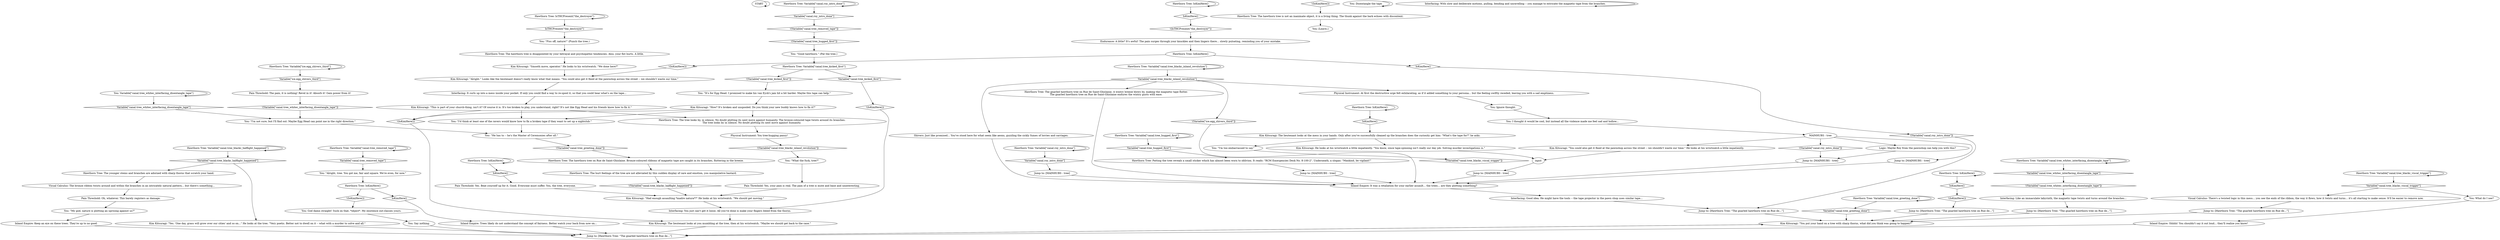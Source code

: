 # CANAL / HAWTHORN
# The hawthorn tree on Rue de Saint-Ghislaine. A reel of bronze magnetic tape is caught in its branches. It's a part of Egg Head's "make the music harder core" task. Interfacing White Check to get it.
# ==================================================
digraph G {
	  0 [label="START"];
	  1 [label="input"];
	  2 [label="Hawthorn Tree: Variable[\"canal.roy_intro_done\"]"];
	  3 [label="Variable[\"canal.roy_intro_done\"]", shape=diamond];
	  4 [label="!(Variable[\"canal.roy_intro_done\"])", shape=diamond];
	  5 [label="Kim Kitsuragi: \"Smooth move, operator.\" He looks to his wristwatch. \"We done here?\""];
	  6 [label="Hawthorn Tree: IsTHCPresent(\"the_destroyer\")"];
	  7 [label="IsTHCPresent(\"the_destroyer\")", shape=diamond];
	  8 [label="!(IsTHCPresent(\"the_destroyer\"))", shape=diamond];
	  9 [label="Kim Kitsuragi: \"Had enough assaulting *madre natura*?\" He looks at his wristwatch. \"We should get moving.\""];
	  10 [label="Hawthorn Tree: IsKimHere()"];
	  11 [label="IsKimHere()", shape=diamond];
	  12 [label="!(IsKimHere())", shape=diamond];
	  13 [label="Hawthorn Tree: The hurt feelings of the tree are not alleviated by this sudden display of care and emotion, you manipulative bastard."];
	  14 [label="Hawthorn Tree: Variable[\"ice.egg_shivers_third\"]"];
	  15 [label="Variable[\"ice.egg_shivers_third\"]", shape=diamond];
	  16 [label="!(Variable[\"ice.egg_shivers_third\"])", shape=diamond];
	  17 [label="You: \"Alright, tree. You got me, fair and square. We're even, for now.\""];
	  18 [label="Jump to: [Hawthorn Tree: \"The gnarled hawthorn tree on Rue de...\"]"];
	  19 [label="Jump to: [MAINHUBS - tree]"];
	  20 [label="Interfacing: Good idea. He might have the tools -- the tape projector in the pawn shop uses similar tape..."];
	  21 [label="Hawthorn Tree: Variable[\"canal.tree_blackc_inland_revolution\"]"];
	  22 [label="Variable[\"canal.tree_blackc_inland_revolution\"]", shape=diamond];
	  23 [label="!(Variable[\"canal.tree_blackc_inland_revolution\"])", shape=diamond];
	  24 [label="Hawthorn Tree: Variable[\"canal.tree_removed_tape\"]"];
	  25 [label="Variable[\"canal.tree_removed_tape\"]", shape=diamond];
	  26 [label="!(Variable[\"canal.tree_removed_tape\"])", shape=diamond];
	  27 [label="Logic: Maybe Roy from the pawnshop can help you with this?"];
	  28 [label="You: \"Good hawthorn.\" (Pat the tree.)"];
	  29 [label="Hawthorn Tree: The hawthorn tree is not an inanimate object, it is a living thing. The thunk against the bark echoes with discontent."];
	  30 [label="Inland Empire: Keep an eye on these trees. They're up to no good."];
	  31 [label="Hawthorn Tree: IsKimHere()"];
	  32 [label="IsKimHere()", shape=diamond];
	  33 [label="!(IsKimHere())", shape=diamond];
	  34 [label="Kim Kitsuragi: \"Yes. 'One day, grass will grow over our cities' and so on...\" He looks at the tree. \"Very poetic. Better not to dwell on it -- what with a murder to solve and all.\""];
	  35 [label="You: God damn straight! Suck on that, *object*. My existence out-classes yours."];
	  36 [label="Inland Empire: Trees likely do not understand the concept of fairness. Better watch your back from now on..."];
	  37 [label="Kim Kitsuragi: The lieutenant looks at you mumbling at the tree, then at his wristwatch. \"Maybe we should get back to the case.\""];
	  38 [label="Jump to: [MAINHUBS - tree]"];
	  39 [label="You: Disentangle the tape."];
	  40 [label="You: Variable[\"canal.tree_whitec_interfacing_disentangle_tape\"]"];
	  41 [label="Variable[\"canal.tree_whitec_interfacing_disentangle_tape\"]", shape=diamond];
	  42 [label="!(Variable[\"canal.tree_whitec_interfacing_disentangle_tape\"])", shape=diamond];
	  43 [label="Hawthorn Tree: Variable[\"canal.tree_blackc_halflight_happened\"]"];
	  44 [label="Variable[\"canal.tree_blackc_halflight_happened\"]", shape=diamond];
	  45 [label="!(Variable[\"canal.tree_blackc_halflight_happened\"])", shape=diamond];
	  46 [label="Hawthorn Tree: The younger stems and branches are adorned with sharp thorns that scratch your hand."];
	  47 [label="You: I thought it would be cool, but instead all the violence made me feel sad and hollow..."];
	  48 [label="Jump to: [Hawthorn Tree: \"The gnarled hawthorn tree on Rue de...\"]"];
	  49 [label="Hawthorn Tree: The tree looks by, in silence. No doubt plotting its next move against humanity. The bronze-coloured tape twists around its branches.\nThe tree looks by in silence. No doubt plotting its next move against humanity. "];
	  50 [label="You: \"He has to -- he's the Master of Ceremonies after all.\""];
	  51 [label="Kim Kitsuragi: \"You could also get it fixed at the pawnshop across the street -- we shouldn't waste our time.\" He looks at his wristwatch a little impatiently."];
	  52 [label="You: [Leave.]"];
	  53 [label="Physical Instrument: At first the destructive urge felt exhilarating, as if it added something to your persona... but the feeling swiftly receded, leaving you with a sad emptiness."];
	  54 [label="You: \"What the fuck, tree?\""];
	  55 [label="Jump to: [MAINHUBS - tree]"];
	  56 [label="Hawthorn Tree: Variable[\"canal.tree_greeting_done\"]"];
	  57 [label="Variable[\"canal.tree_greeting_done\"]", shape=diamond];
	  58 [label="!(Variable[\"canal.tree_greeting_done\"])", shape=diamond];
	  59 [label="Kim Kitsuragi: \"Alright.\" Looks like the lieutenant doesn't really know what that means. \"You could also get it fixed at the pawnshop across the street -- we shouldn't waste our time.\""];
	  60 [label="Jump to: [Hawthorn Tree: \"The gnarled hawthorn tree on Rue de...\"]"];
	  61 [label="Inland Empire: Shhhh! You shouldn't say it out loud... they'll realize you know!"];
	  62 [label="Visual Calculus: There's a twisted logic in this mess... you see the ends of the ribbon, the way it flows, how it twists and turns... it's all starting to make sense. It'll be easier to remove now."];
	  63 [label="You: Ignore thought."];
	  64 [label="Jump to: [Hawthorn Tree: \"The gnarled hawthorn tree on Rue de...\"]"];
	  65 [label="Interfacing: You just can't get it loose. All you've done is make your fingers bleed from the thorns."];
	  66 [label="Jump to: [Hawthorn Tree: \"The gnarled hawthorn tree on Rue de...\"]"];
	  67 [label="Jump to: [MAINHUBS - tree]"];
	  68 [label="Physical Instrument: You tree-hugging pansy!"];
	  69 [label="Jump to: [MAINHUBS - tree]"];
	  70 [label="Hawthorn Tree: IsKimHere()"];
	  71 [label="IsKimHere()", shape=diamond];
	  72 [label="!(IsKimHere())", shape=diamond];
	  73 [label="You: \"I'd think at least one of the ravers would know how to fix a broken tape if they want to set up a nightclub.\""];
	  74 [label="You: \"I'm not sure, but I'll find out. Maybe Egg Head can point me in the right direction.\""];
	  75 [label="Hawthorn Tree: Variable[\"canal.tree_whitec_interfacing_disentangle_tape\"]"];
	  76 [label="Variable[\"canal.tree_whitec_interfacing_disentangle_tape\"]", shape=diamond];
	  77 [label="!(Variable[\"canal.tree_whitec_interfacing_disentangle_tape\"])", shape=diamond];
	  78 [label="Interfacing: With slow and deliberate motions, pulling, bending and unravelling -- you manage to extricate the magnetic tape from the branches."];
	  79 [label="Interfacing: It curls up into a mess inside your pocket. If only you could find a way to re-spool it, so that you could hear what's on the tape..."];
	  80 [label="Kim Kitsuragi: He looks at his wristwatch a little impatiently. \"You know, since tape-spinning isn't really our day job. Solving murder investigations is.\""];
	  81 [label="You: \"It's for Egg Head. I promised to make his van Eyck's jam hit a bit harder. Maybe this tape can help.\""];
	  82 [label="Hawthorn Tree: Patting the tree reveals a small sticker which has almost been worn to oblivion. It reads: \"RCM Emergencies Desk No. 8-100-2\". Underneath, a slogan: \"Mankind, be vigilant!\""];
	  83 [label="Hawthorn Tree: The hawthorn tree is disappointed by your betrayal and psychopathic tendencies. Also, your fist hurts. A little."];
	  84 [label="Hawthorn Tree: Variable[\"canal.tree_hugged_first\"]"];
	  85 [label="Variable[\"canal.tree_hugged_first\"]", shape=diamond];
	  86 [label="!(Variable[\"canal.tree_hugged_first\"])", shape=diamond];
	  87 [label="Visual Calculus: The bronze ribbon twists around and within the branches in an intricately natural pattern... but there's something..."];
	  88 [label="Pain Threshold: Oh, whatever. This barely registers as damage."];
	  89 [label="Hawthorn Tree: Variable[\"canal.tree_blackc_viscal_trigger\"]"];
	  90 [label="Variable[\"canal.tree_blackc_viscal_trigger\"]", shape=diamond];
	  91 [label="!(Variable[\"canal.tree_blackc_viscal_trigger\"])", shape=diamond];
	  92 [label="Kim Kitsuragi: \"This is part of your church-thing, isn't it? Of course it is. It's too broken to play, you understand, right? It's not like Egg Head and his friends know how to fix it.\""];
	  93 [label="Hawthorn Tree: Variable[\"canal.roy_intro_done\"]"];
	  94 [label="Variable[\"canal.roy_intro_done\"]", shape=diamond];
	  95 [label="!(Variable[\"canal.roy_intro_done\"])", shape=diamond];
	  96 [label="You: \"Piss off, nature!\" (Punch the tree.)"];
	  97 [label="Pain Threshold: The pain, it is nothing! Revel in it! Absorb it! Gain power from it!"];
	  98 [label="Shivers: Just like promised... You've stood here for what seem like aeons, guzzling the sickly fumes of lorries and carriages."];
	  99 [label="You: \"My god, nature is plotting an uprising against us?\""];
	  100 [label="Inland Empire: It was a retaliation for your earlier assault... the trees... are they plotting something?"];
	  101 [label="MAINHUBS - tree"];
	  102 [label="Pain Threshold: Yes. Beat yourself up for it. Good. Everyone must suffer. You, the tree, everyone."];
	  103 [label="Kim Kitsuragi: \"You put your hand on a tree with sharp thorns, what did you think was going to happen?\""];
	  104 [label="Hawthorn Tree: The gnarled hawthorn tree on Rue de Saint-Ghislaine. A wintry breeze blows by, making the magnetic tape flutter.\nThe gnarled hawthorn tree on Rue de Saint-Ghislaine endures the wintry gusts with ease."];
	  105 [label="You: Say nothing."];
	  106 [label="Pain Threshold: Yes, your pain is real. The pain of a tree is mute and base and uninteresting."];
	  107 [label="Hawthorn Tree: IsKimHere()"];
	  108 [label="IsKimHere()", shape=diamond];
	  109 [label="!(IsKimHere())", shape=diamond];
	  110 [label="Endurance: A little? It's awful! The pain surges through your knuckles and then lingers there... slowly pulsating, reminding you of your mistake."];
	  111 [label="Hawthorn Tree: IsKimHere()"];
	  112 [label="IsKimHere()", shape=diamond];
	  113 [label="!(IsKimHere())", shape=diamond];
	  114 [label="Hawthorn Tree: The hawthorn tree on Rue de Saint-Ghislaine. Bronze-coloured ribbons of magnetic tape are caught in its branches, fluttering in the breeze."];
	  115 [label="Interfacing: Like an immaculate labyrinth, the magnetic tape twists and turns around the branches..."];
	  116 [label="You: What do I see?"];
	  117 [label="You: \"I'm too embarrassed to say.\""];
	  118 [label="Kim Kitsuragi: The lieutenant looks at the mess in your hands. Only after you've successfully cleaned up the branches does the curiosity get him: \"What's the tape for?\" he asks."];
	  119 [label="Kim Kitsuragi: \"How? It's broken and unspooled. Do you think your new buddy knows how to fix it?\""];
	  120 [label="Hawthorn Tree: Variable[\"canal.tree_kicked_first\"]"];
	  121 [label="Variable[\"canal.tree_kicked_first\"]", shape=diamond];
	  122 [label="!(Variable[\"canal.tree_kicked_first\"])", shape=diamond];
	  123 [label="Hawthorn Tree: IsKimHere()"];
	  124 [label="IsKimHere()", shape=diamond];
	  125 [label="!(IsKimHere())", shape=diamond];
	  0 -> 0
	  1 -> 55
	  2 -> 2
	  2 -> 3
	  3 -> 19
	  4 -> 66
	  5 -> 59
	  6 -> 6
	  6 -> 7
	  7 -> 96
	  8 -> 110
	  9 -> 65
	  10 -> 10
	  10 -> 11
	  11 -> 8
	  12 -> 65
	  13 -> 45
	  14 -> 14
	  14 -> 15
	  15 -> 97
	  16 -> 100
	  17 -> 123
	  18 -> 103
	  19 -> 100
	  20 -> 66
	  21 -> 21
	  21 -> 22
	  22 -> 16
	  22 -> 98
	  22 -> 104
	  22 -> 53
	  23 -> 54
	  24 -> 24
	  24 -> 25
	  25 -> 17
	  26 -> 86
	  27 -> 69
	  28 -> 120
	  29 -> 52
	  30 -> 48
	  31 -> 32
	  31 -> 31
	  32 -> 33
	  33 -> 60
	  34 -> 48
	  35 -> 105
	  36 -> 48
	  37 -> 48
	  38 -> 100
	  39 -> 39
	  40 -> 40
	  40 -> 41
	  41 -> 74
	  42 -> 74
	  43 -> 43
	  43 -> 44
	  44 -> 34
	  44 -> 46
	  45 -> 9
	  46 -> 87
	  47 -> 101
	  48 -> 103
	  49 -> 68
	  50 -> 58
	  51 -> 1
	  53 -> 63
	  54 -> 106
	  55 -> 100
	  56 -> 56
	  56 -> 57
	  57 -> 103
	  58 -> 114
	  59 -> 79
	  60 -> 103
	  61 -> 48
	  62 -> 18
	  63 -> 47
	  64 -> 103
	  65 -> 37
	  66 -> 103
	  67 -> 100
	  68 -> 23
	  69 -> 100
	  70 -> 70
	  70 -> 71
	  71 -> 118
	  72 -> 37
	  73 -> 50
	  74 -> 50
	  75 -> 75
	  75 -> 76
	  76 -> 77
	  77 -> 115
	  78 -> 78
	  79 -> 92
	  80 -> 1
	  81 -> 119
	  82 -> 67
	  83 -> 5
	  84 -> 84
	  84 -> 85
	  85 -> 82
	  86 -> 28
	  87 -> 88
	  88 -> 99
	  89 -> 89
	  89 -> 90
	  90 -> 116
	  90 -> 62
	  92 -> 72
	  92 -> 49
	  92 -> 73
	  93 -> 93
	  93 -> 94
	  94 -> 26
	  95 -> 69
	  96 -> 83
	  97 -> 42
	  98 -> 100
	  99 -> 30
	  100 -> 20
	  101 -> 51
	  101 -> 27
	  101 -> 38
	  101 -> 95
	  102 -> 9
	  103 -> 48
	  104 -> 100
	  105 -> 48
	  106 -> 9
	  107 -> 107
	  107 -> 108
	  108 -> 102
	  109 -> 29
	  110 -> 111
	  111 -> 112
	  111 -> 113
	  112 -> 4
	  113 -> 59
	  114 -> 13
	  115 -> 64
	  116 -> 61
	  117 -> 91
	  118 -> 80
	  118 -> 117
	  119 -> 72
	  119 -> 49
	  119 -> 73
	  120 -> 121
	  120 -> 122
	  121 -> 12
	  122 -> 81
	  123 -> 124
	  123 -> 125
	  124 -> 36
	  125 -> 35
}

